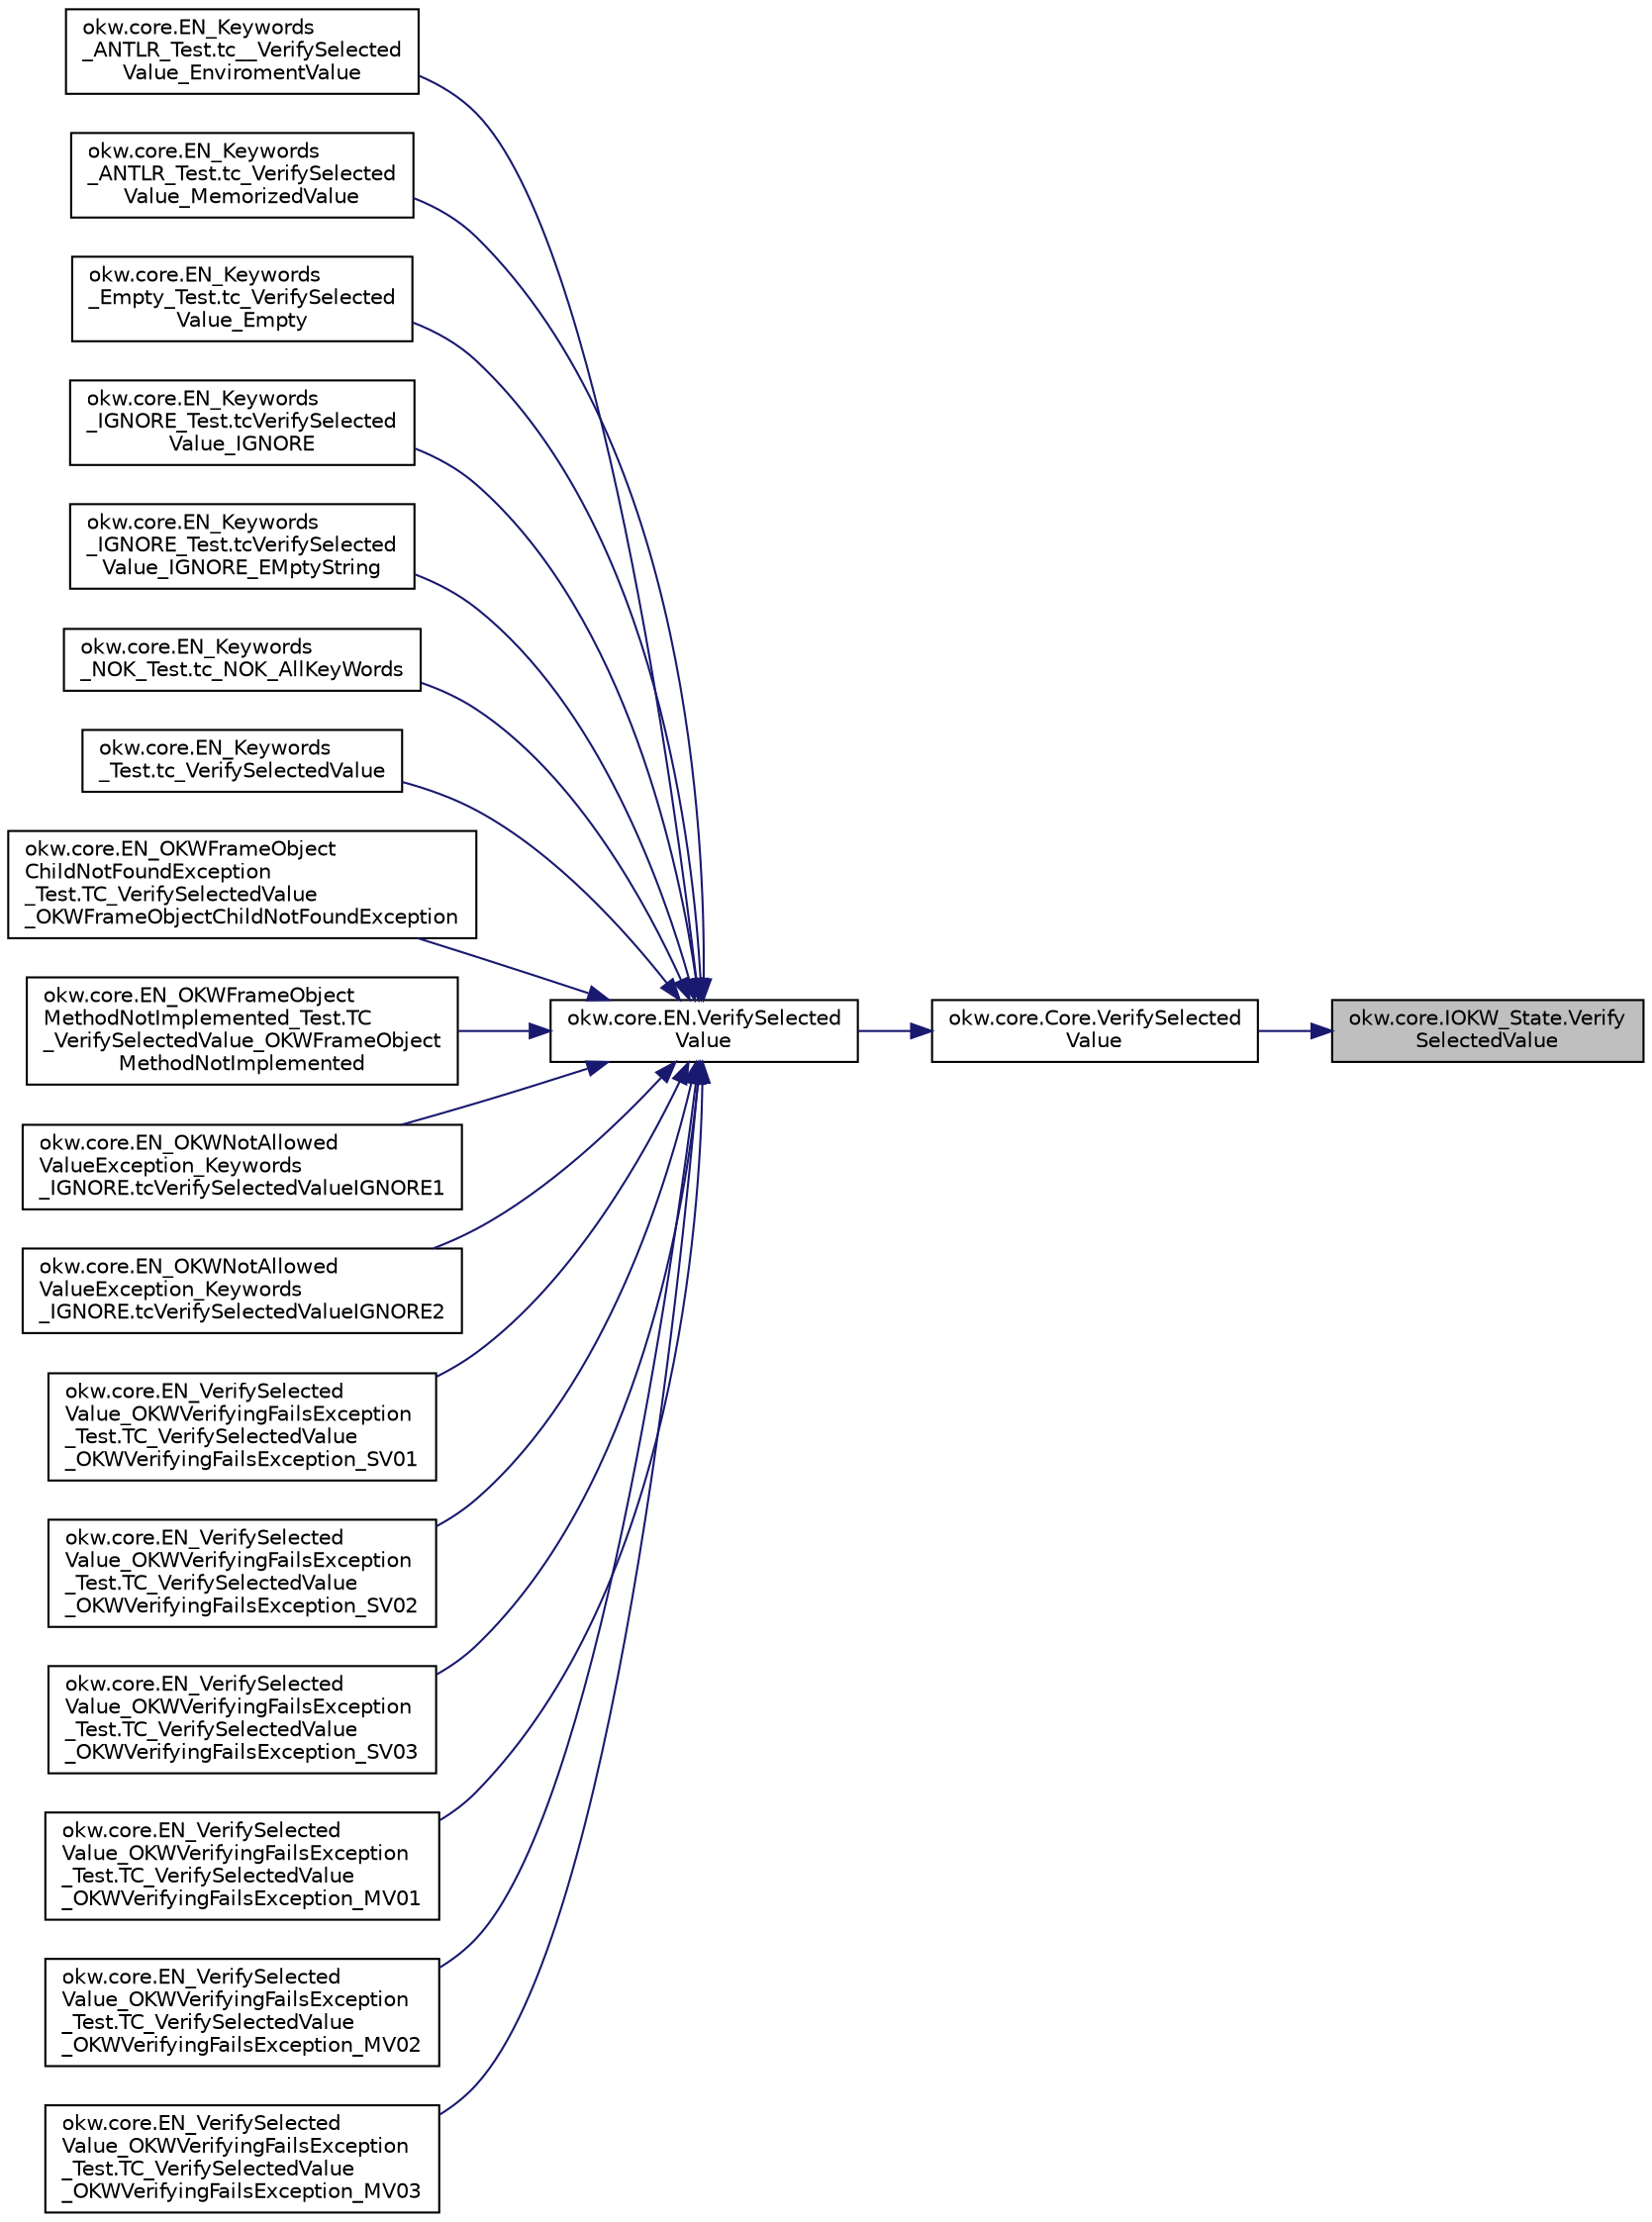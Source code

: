 digraph "okw.core.IOKW_State.VerifySelectedValue"
{
 // INTERACTIVE_SVG=YES
 // LATEX_PDF_SIZE
  edge [fontname="Helvetica",fontsize="10",labelfontname="Helvetica",labelfontsize="10"];
  node [fontname="Helvetica",fontsize="10",shape=record];
  rankdir="RL";
  Node4511 [label="okw.core.IOKW_State.Verify\lSelectedValue",height=0.2,width=0.4,color="black", fillcolor="grey75", style="filled", fontcolor="black",tooltip="Vergleicht den ausgewählten Wert des gegebenen Listenobjekts mit dem erwarteten Wert."];
  Node4511 -> Node4512 [dir="back",color="midnightblue",fontsize="10",style="solid",fontname="Helvetica"];
  Node4512 [label="okw.core.Core.VerifySelected\lValue",height=0.2,width=0.4,color="black", fillcolor="white", style="filled",URL="$classokw_1_1core_1_1_core.html#ab243fc4ed28faf2ee9e7cd3123b8f13c",tooltip="Vergleicht den ausgewählten Wert des gegebenen Listenobjekts mit dem erwarteten Wert."];
  Node4512 -> Node4513 [dir="back",color="midnightblue",fontsize="10",style="solid",fontname="Helvetica"];
  Node4513 [label="okw.core.EN.VerifySelected\lValue",height=0.2,width=0.4,color="black", fillcolor="white", style="filled",URL="$classokw_1_1core_1_1_e_n.html#a535232918db76d11b92e1c00d24e228b",tooltip="Vergleicht den ausgewählten Wert des gegebenen Listenobjekts mit dem erwarteten Wert."];
  Node4513 -> Node4514 [dir="back",color="midnightblue",fontsize="10",style="solid",fontname="Helvetica"];
  Node4514 [label="okw.core.EN_Keywords\l_ANTLR_Test.tc__VerifySelected\lValue_EnviromentValue",height=0.2,width=0.4,color="black", fillcolor="white", style="filled",URL="$classokw_1_1core_1_1_e_n___keywords___a_n_t_l_r___test.html#a4a3c50b3260d3b7e3218e073177ab15e",tooltip=" "];
  Node4513 -> Node4515 [dir="back",color="midnightblue",fontsize="10",style="solid",fontname="Helvetica"];
  Node4515 [label="okw.core.EN_Keywords\l_ANTLR_Test.tc_VerifySelected\lValue_MemorizedValue",height=0.2,width=0.4,color="black", fillcolor="white", style="filled",URL="$classokw_1_1core_1_1_e_n___keywords___a_n_t_l_r___test.html#a2e571d88e1e787c667895a18569f0ca7",tooltip=" "];
  Node4513 -> Node4516 [dir="back",color="midnightblue",fontsize="10",style="solid",fontname="Helvetica"];
  Node4516 [label="okw.core.EN_Keywords\l_Empty_Test.tc_VerifySelected\lValue_Empty",height=0.2,width=0.4,color="black", fillcolor="white", style="filled",URL="$classokw_1_1core_1_1_e_n___keywords___empty___test.html#a762d53bca89c6648f77cb3186c4740c6",tooltip="Prüft \"${EMPTY}\" für das Schlüsslewort VerifySelectedValue(strng,string)"];
  Node4513 -> Node4517 [dir="back",color="midnightblue",fontsize="10",style="solid",fontname="Helvetica"];
  Node4517 [label="okw.core.EN_Keywords\l_IGNORE_Test.tcVerifySelected\lValue_IGNORE",height=0.2,width=0.4,color="black", fillcolor="white", style="filled",URL="$classokw_1_1core_1_1_e_n___keywords___i_g_n_o_r_e___test.html#acaac9322263089ec8f8820df373ebf59",tooltip=" "];
  Node4513 -> Node4518 [dir="back",color="midnightblue",fontsize="10",style="solid",fontname="Helvetica"];
  Node4518 [label="okw.core.EN_Keywords\l_IGNORE_Test.tcVerifySelected\lValue_IGNORE_EMptyString",height=0.2,width=0.4,color="black", fillcolor="white", style="filled",URL="$classokw_1_1core_1_1_e_n___keywords___i_g_n_o_r_e___test.html#a981afd9a4d000fd52b227a8f63a2a83d",tooltip=" "];
  Node4513 -> Node4519 [dir="back",color="midnightblue",fontsize="10",style="solid",fontname="Helvetica"];
  Node4519 [label="okw.core.EN_Keywords\l_NOK_Test.tc_NOK_AllKeyWords",height=0.2,width=0.4,color="black", fillcolor="white", style="filled",URL="$classokw_1_1core_1_1_e_n___keywords___n_o_k___test.html#a81a960a2341dfb0e27da7871291c84dc",tooltip="Prüft methoden aufruf für einen einfachen Click."];
  Node4513 -> Node4520 [dir="back",color="midnightblue",fontsize="10",style="solid",fontname="Helvetica"];
  Node4520 [label="okw.core.EN_Keywords\l_Test.tc_VerifySelectedValue",height=0.2,width=0.4,color="black", fillcolor="white", style="filled",URL="$classokw_1_1core_1_1_e_n___keywords___test.html#a3b46cf578ee7fdc21a81fa090865badd",tooltip=" "];
  Node4513 -> Node4521 [dir="back",color="midnightblue",fontsize="10",style="solid",fontname="Helvetica"];
  Node4521 [label="okw.core.EN_OKWFrameObject\lChildNotFoundException\l_Test.TC_VerifySelectedValue\l_OKWFrameObjectChildNotFoundException",height=0.2,width=0.4,color="black", fillcolor="white", style="filled",URL="$classokw_1_1core_1_1_e_n___o_k_w_frame_object_child_not_found_exception___test.html#afa42441d0abafeb5fb1e91a373434802",tooltip="Prüft ob die Ausnahme OKWFrameObjectChildNotFoundException durch die VerifySelected ausgelöst wird,..."];
  Node4513 -> Node4522 [dir="back",color="midnightblue",fontsize="10",style="solid",fontname="Helvetica"];
  Node4522 [label="okw.core.EN_OKWFrameObject\lMethodNotImplemented_Test.TC\l_VerifySelectedValue_OKWFrameObject\lMethodNotImplemented",height=0.2,width=0.4,color="black", fillcolor="white", style="filled",URL="$classokw_1_1core_1_1_e_n___o_k_w_frame_object_method_not_implemented___test.html#af4ff493b3f95375ba46e655d45c15df7",tooltip="Prüft ob die Ausnahme OKWFrameObjectMethodNotImplemented von VerifySelectedValue( FN,..."];
  Node4513 -> Node4523 [dir="back",color="midnightblue",fontsize="10",style="solid",fontname="Helvetica"];
  Node4523 [label="okw.core.EN_OKWNotAllowed\lValueException_Keywords\l_IGNORE.tcVerifySelectedValueIGNORE1",height=0.2,width=0.4,color="black", fillcolor="white", style="filled",URL="$classokw_1_1core_1_1_e_n___o_k_w_not_allowed_value_exception___keywords___i_g_n_o_r_e.html#aa1091fdbff7395059c1f764ffcba24fc",tooltip="Prüft ob \"${IGNORE} \" die Ausnahme okw.exceptions.OKWNotAllowedValueException auslöst."];
  Node4513 -> Node4524 [dir="back",color="midnightblue",fontsize="10",style="solid",fontname="Helvetica"];
  Node4524 [label="okw.core.EN_OKWNotAllowed\lValueException_Keywords\l_IGNORE.tcVerifySelectedValueIGNORE2",height=0.2,width=0.4,color="black", fillcolor="white", style="filled",URL="$classokw_1_1core_1_1_e_n___o_k_w_not_allowed_value_exception___keywords___i_g_n_o_r_e.html#a88284aecd0833ca5766d472ffee13a6b",tooltip="Prüft ob \"\"${IGNORE}${TCN}\" die Ausnahme okw.exceptions.OKWNotAllowedValueException auslöst."];
  Node4513 -> Node4525 [dir="back",color="midnightblue",fontsize="10",style="solid",fontname="Helvetica"];
  Node4525 [label="okw.core.EN_VerifySelected\lValue_OKWVerifyingFailsException\l_Test.TC_VerifySelectedValue\l_OKWVerifyingFailsException_SV01",height=0.2,width=0.4,color="black", fillcolor="white", style="filled",URL="$classokw_1_1core_1_1_e_n___verify_selected_value___o_k_w_verifying_fails_exception___test.html#aba63ded3310097f2974ddde223902277",tooltip="Prüft, ob die Ausnahme OKWVerifyingFailsException bei einem Soll/Ist-Vergleich ausgelöst wird."];
  Node4513 -> Node4526 [dir="back",color="midnightblue",fontsize="10",style="solid",fontname="Helvetica"];
  Node4526 [label="okw.core.EN_VerifySelected\lValue_OKWVerifyingFailsException\l_Test.TC_VerifySelectedValue\l_OKWVerifyingFailsException_SV02",height=0.2,width=0.4,color="black", fillcolor="white", style="filled",URL="$classokw_1_1core_1_1_e_n___verify_selected_value___o_k_w_verifying_fails_exception___test.html#a0cb77b88d7248a689abc429f6d64fa28",tooltip="Prüft, ob die Ausnahme OKWVerifyingFailsException bei einem Soll/Ist-Vergleich ausgelöst wird."];
  Node4513 -> Node4527 [dir="back",color="midnightblue",fontsize="10",style="solid",fontname="Helvetica"];
  Node4527 [label="okw.core.EN_VerifySelected\lValue_OKWVerifyingFailsException\l_Test.TC_VerifySelectedValue\l_OKWVerifyingFailsException_SV03",height=0.2,width=0.4,color="black", fillcolor="white", style="filled",URL="$classokw_1_1core_1_1_e_n___verify_selected_value___o_k_w_verifying_fails_exception___test.html#a924a5b61977c15ffe9cdb5ead808034c",tooltip="Prüft, ob die Ausnahme OKWVerifyingFailsException bei einem Soll/Ist-Vergleich ausgelöst wird."];
  Node4513 -> Node4528 [dir="back",color="midnightblue",fontsize="10",style="solid",fontname="Helvetica"];
  Node4528 [label="okw.core.EN_VerifySelected\lValue_OKWVerifyingFailsException\l_Test.TC_VerifySelectedValue\l_OKWVerifyingFailsException_MV01",height=0.2,width=0.4,color="black", fillcolor="white", style="filled",URL="$classokw_1_1core_1_1_e_n___verify_selected_value___o_k_w_verifying_fails_exception___test.html#abef57ed3f025bf0dc58224d554057386",tooltip="Prüft, ob die Ausnahme OKWVerifyingFailsException bei einem Soll/Ist-Vergleich ausgelöst wird."];
  Node4513 -> Node4529 [dir="back",color="midnightblue",fontsize="10",style="solid",fontname="Helvetica"];
  Node4529 [label="okw.core.EN_VerifySelected\lValue_OKWVerifyingFailsException\l_Test.TC_VerifySelectedValue\l_OKWVerifyingFailsException_MV02",height=0.2,width=0.4,color="black", fillcolor="white", style="filled",URL="$classokw_1_1core_1_1_e_n___verify_selected_value___o_k_w_verifying_fails_exception___test.html#a2355a61765ba3c7b913da782d649f99e",tooltip="Prüft, ob die Ausnahme OKWVerifyingFailsException bei einem Soll/Ist-Vergleich ausgelöst wird."];
  Node4513 -> Node4530 [dir="back",color="midnightblue",fontsize="10",style="solid",fontname="Helvetica"];
  Node4530 [label="okw.core.EN_VerifySelected\lValue_OKWVerifyingFailsException\l_Test.TC_VerifySelectedValue\l_OKWVerifyingFailsException_MV03",height=0.2,width=0.4,color="black", fillcolor="white", style="filled",URL="$classokw_1_1core_1_1_e_n___verify_selected_value___o_k_w_verifying_fails_exception___test.html#ae186ccc49a6722562a5b1c36477837d9",tooltip="Prüft, ob die Ausnahme OKWVerifyingFailsException bei einem Soll/Ist-Vergleich ausgelöst wird."];
}

